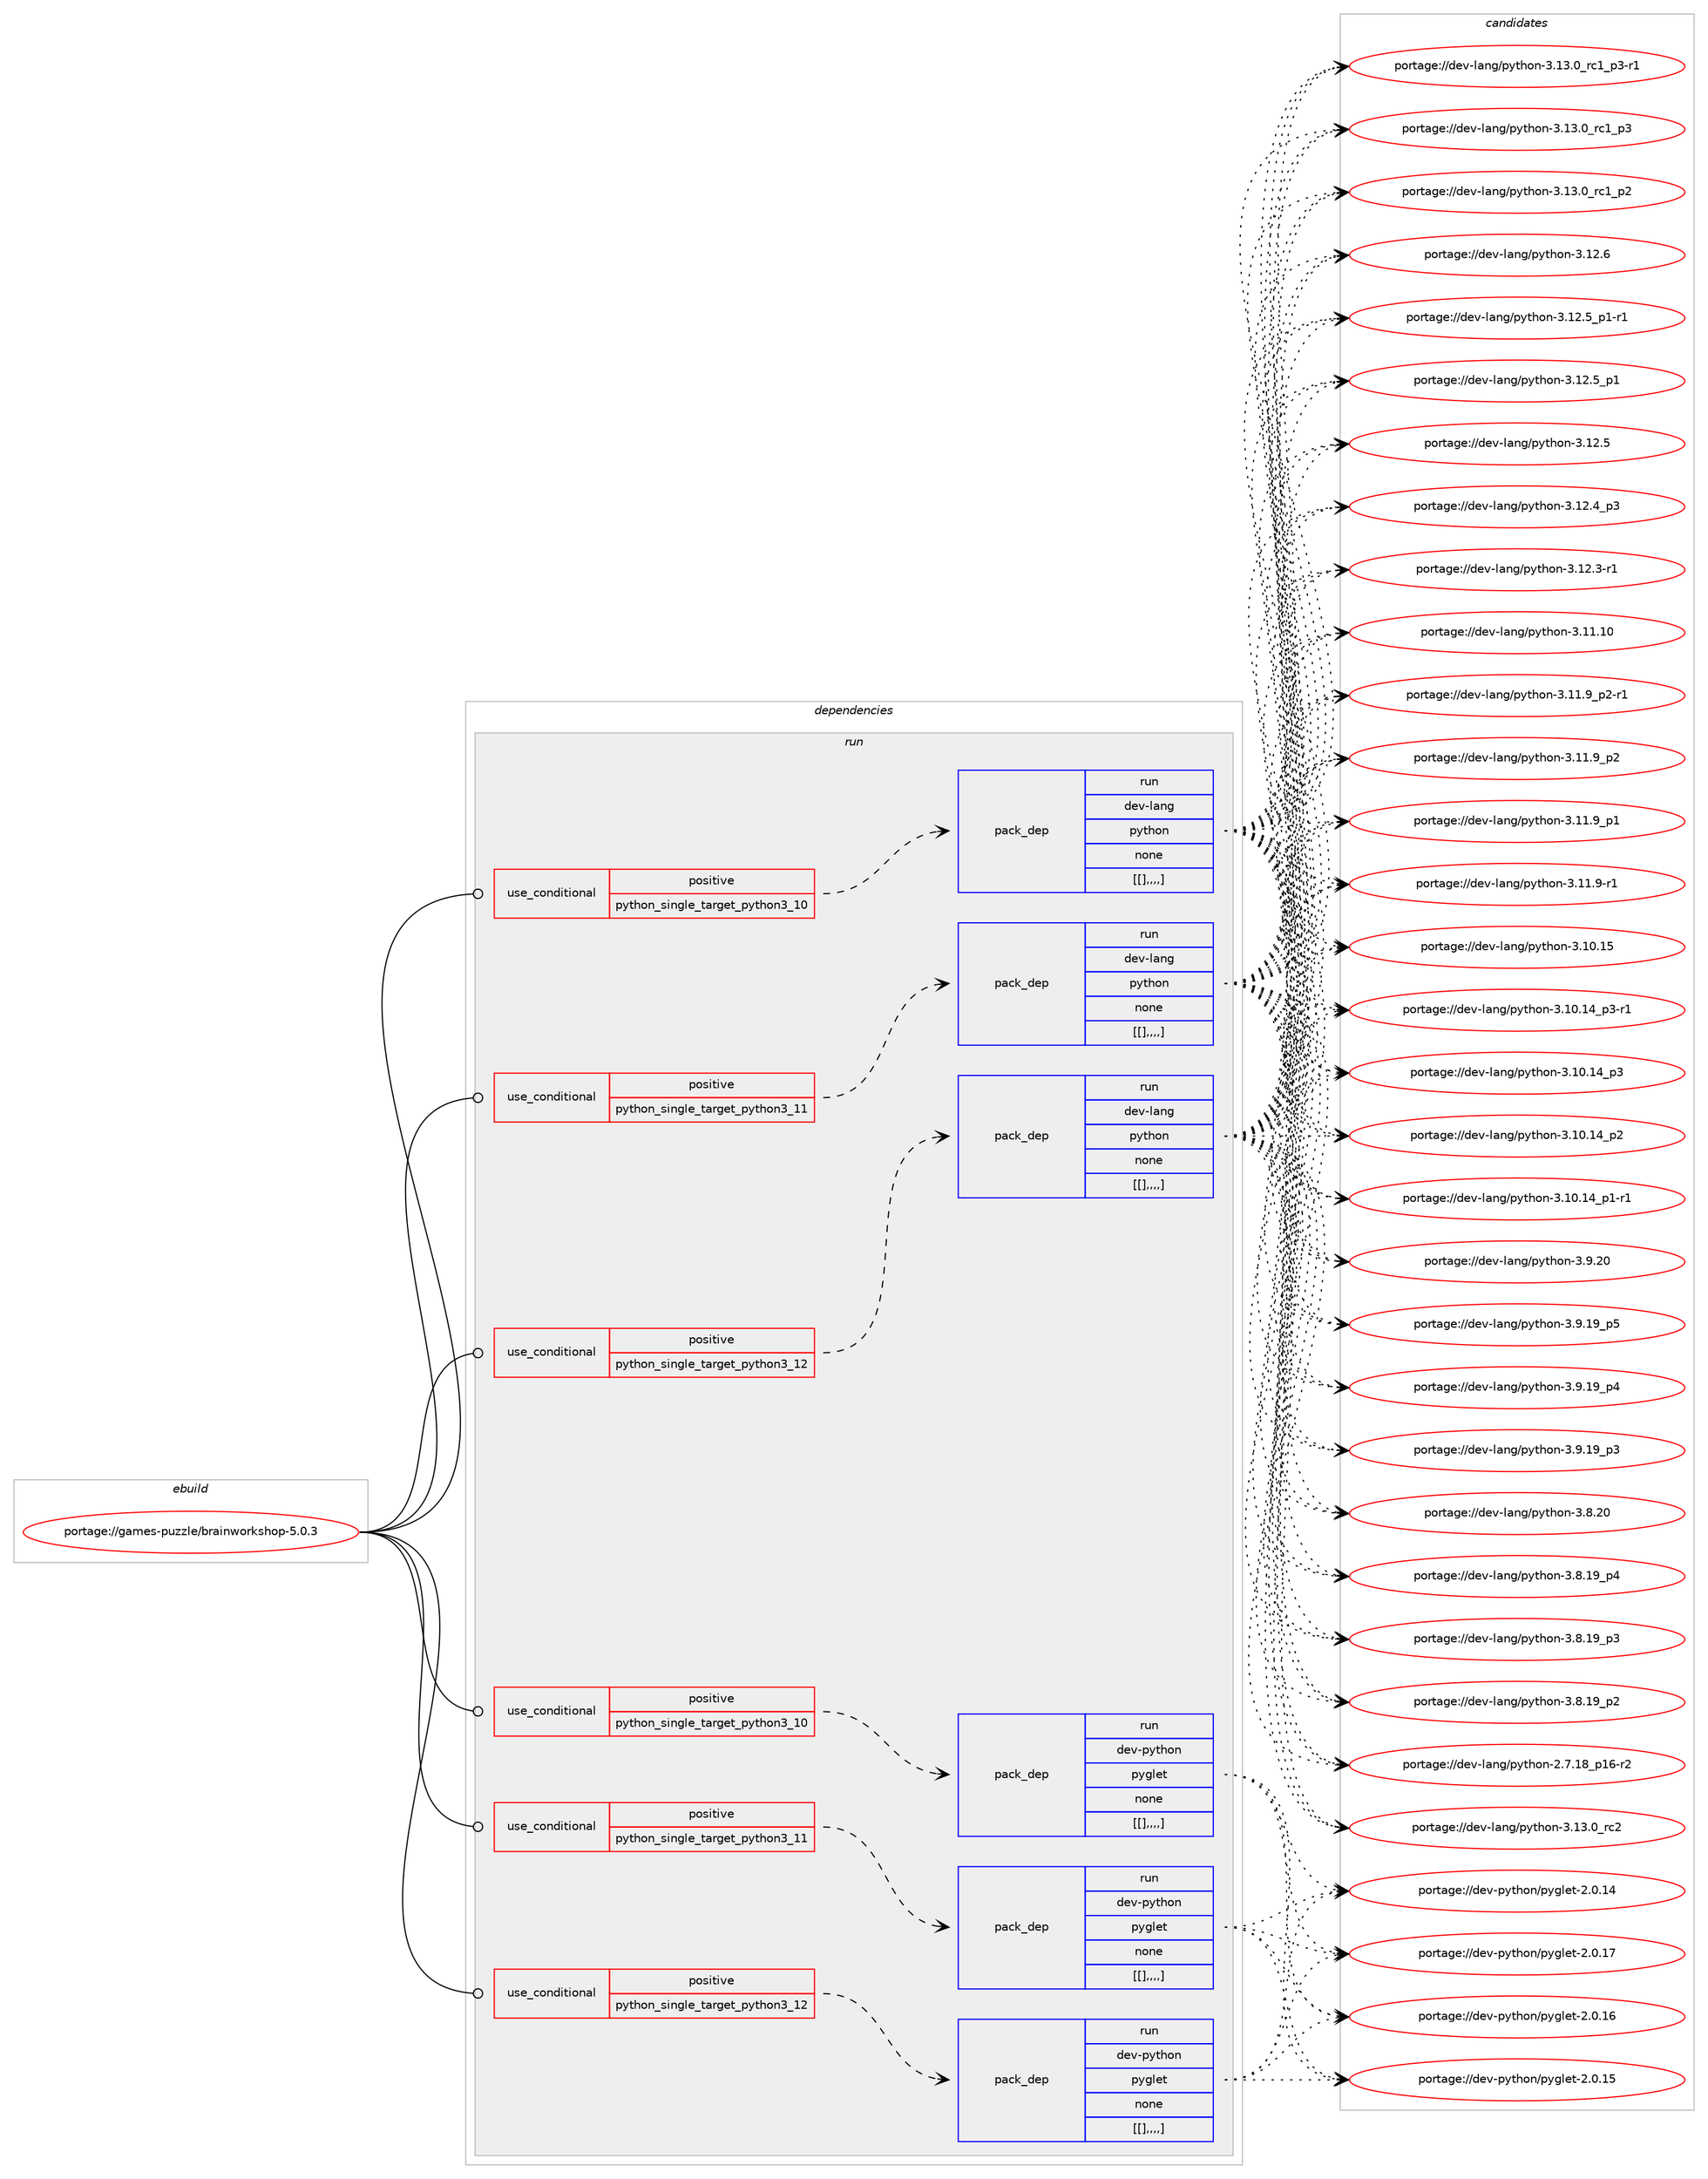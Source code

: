 digraph prolog {

# *************
# Graph options
# *************

newrank=true;
concentrate=true;
compound=true;
graph [rankdir=LR,fontname=Helvetica,fontsize=10,ranksep=1.5];#, ranksep=2.5, nodesep=0.2];
edge  [arrowhead=vee];
node  [fontname=Helvetica,fontsize=10];

# **********
# The ebuild
# **********

subgraph cluster_leftcol {
color=gray;
label=<<i>ebuild</i>>;
id [label="portage://games-puzzle/brainworkshop-5.0.3", color=red, width=4, href="../games-puzzle/brainworkshop-5.0.3.svg"];
}

# ****************
# The dependencies
# ****************

subgraph cluster_midcol {
color=gray;
label=<<i>dependencies</i>>;
subgraph cluster_compile {
fillcolor="#eeeeee";
style=filled;
label=<<i>compile</i>>;
}
subgraph cluster_compileandrun {
fillcolor="#eeeeee";
style=filled;
label=<<i>compile and run</i>>;
}
subgraph cluster_run {
fillcolor="#eeeeee";
style=filled;
label=<<i>run</i>>;
subgraph cond66063 {
dependency235112 [label=<<TABLE BORDER="0" CELLBORDER="1" CELLSPACING="0" CELLPADDING="4"><TR><TD ROWSPAN="3" CELLPADDING="10">use_conditional</TD></TR><TR><TD>positive</TD></TR><TR><TD>python_single_target_python3_10</TD></TR></TABLE>>, shape=none, color=red];
subgraph pack167551 {
dependency235113 [label=<<TABLE BORDER="0" CELLBORDER="1" CELLSPACING="0" CELLPADDING="4" WIDTH="220"><TR><TD ROWSPAN="6" CELLPADDING="30">pack_dep</TD></TR><TR><TD WIDTH="110">run</TD></TR><TR><TD>dev-lang</TD></TR><TR><TD>python</TD></TR><TR><TD>none</TD></TR><TR><TD>[[],,,,]</TD></TR></TABLE>>, shape=none, color=blue];
}
dependency235112:e -> dependency235113:w [weight=20,style="dashed",arrowhead="vee"];
}
id:e -> dependency235112:w [weight=20,style="solid",arrowhead="odot"];
subgraph cond66064 {
dependency235114 [label=<<TABLE BORDER="0" CELLBORDER="1" CELLSPACING="0" CELLPADDING="4"><TR><TD ROWSPAN="3" CELLPADDING="10">use_conditional</TD></TR><TR><TD>positive</TD></TR><TR><TD>python_single_target_python3_10</TD></TR></TABLE>>, shape=none, color=red];
subgraph pack167552 {
dependency235115 [label=<<TABLE BORDER="0" CELLBORDER="1" CELLSPACING="0" CELLPADDING="4" WIDTH="220"><TR><TD ROWSPAN="6" CELLPADDING="30">pack_dep</TD></TR><TR><TD WIDTH="110">run</TD></TR><TR><TD>dev-python</TD></TR><TR><TD>pyglet</TD></TR><TR><TD>none</TD></TR><TR><TD>[[],,,,]</TD></TR></TABLE>>, shape=none, color=blue];
}
dependency235114:e -> dependency235115:w [weight=20,style="dashed",arrowhead="vee"];
}
id:e -> dependency235114:w [weight=20,style="solid",arrowhead="odot"];
subgraph cond66065 {
dependency235116 [label=<<TABLE BORDER="0" CELLBORDER="1" CELLSPACING="0" CELLPADDING="4"><TR><TD ROWSPAN="3" CELLPADDING="10">use_conditional</TD></TR><TR><TD>positive</TD></TR><TR><TD>python_single_target_python3_11</TD></TR></TABLE>>, shape=none, color=red];
subgraph pack167553 {
dependency235117 [label=<<TABLE BORDER="0" CELLBORDER="1" CELLSPACING="0" CELLPADDING="4" WIDTH="220"><TR><TD ROWSPAN="6" CELLPADDING="30">pack_dep</TD></TR><TR><TD WIDTH="110">run</TD></TR><TR><TD>dev-lang</TD></TR><TR><TD>python</TD></TR><TR><TD>none</TD></TR><TR><TD>[[],,,,]</TD></TR></TABLE>>, shape=none, color=blue];
}
dependency235116:e -> dependency235117:w [weight=20,style="dashed",arrowhead="vee"];
}
id:e -> dependency235116:w [weight=20,style="solid",arrowhead="odot"];
subgraph cond66066 {
dependency235118 [label=<<TABLE BORDER="0" CELLBORDER="1" CELLSPACING="0" CELLPADDING="4"><TR><TD ROWSPAN="3" CELLPADDING="10">use_conditional</TD></TR><TR><TD>positive</TD></TR><TR><TD>python_single_target_python3_11</TD></TR></TABLE>>, shape=none, color=red];
subgraph pack167554 {
dependency235119 [label=<<TABLE BORDER="0" CELLBORDER="1" CELLSPACING="0" CELLPADDING="4" WIDTH="220"><TR><TD ROWSPAN="6" CELLPADDING="30">pack_dep</TD></TR><TR><TD WIDTH="110">run</TD></TR><TR><TD>dev-python</TD></TR><TR><TD>pyglet</TD></TR><TR><TD>none</TD></TR><TR><TD>[[],,,,]</TD></TR></TABLE>>, shape=none, color=blue];
}
dependency235118:e -> dependency235119:w [weight=20,style="dashed",arrowhead="vee"];
}
id:e -> dependency235118:w [weight=20,style="solid",arrowhead="odot"];
subgraph cond66067 {
dependency235120 [label=<<TABLE BORDER="0" CELLBORDER="1" CELLSPACING="0" CELLPADDING="4"><TR><TD ROWSPAN="3" CELLPADDING="10">use_conditional</TD></TR><TR><TD>positive</TD></TR><TR><TD>python_single_target_python3_12</TD></TR></TABLE>>, shape=none, color=red];
subgraph pack167555 {
dependency235121 [label=<<TABLE BORDER="0" CELLBORDER="1" CELLSPACING="0" CELLPADDING="4" WIDTH="220"><TR><TD ROWSPAN="6" CELLPADDING="30">pack_dep</TD></TR><TR><TD WIDTH="110">run</TD></TR><TR><TD>dev-lang</TD></TR><TR><TD>python</TD></TR><TR><TD>none</TD></TR><TR><TD>[[],,,,]</TD></TR></TABLE>>, shape=none, color=blue];
}
dependency235120:e -> dependency235121:w [weight=20,style="dashed",arrowhead="vee"];
}
id:e -> dependency235120:w [weight=20,style="solid",arrowhead="odot"];
subgraph cond66068 {
dependency235122 [label=<<TABLE BORDER="0" CELLBORDER="1" CELLSPACING="0" CELLPADDING="4"><TR><TD ROWSPAN="3" CELLPADDING="10">use_conditional</TD></TR><TR><TD>positive</TD></TR><TR><TD>python_single_target_python3_12</TD></TR></TABLE>>, shape=none, color=red];
subgraph pack167556 {
dependency235123 [label=<<TABLE BORDER="0" CELLBORDER="1" CELLSPACING="0" CELLPADDING="4" WIDTH="220"><TR><TD ROWSPAN="6" CELLPADDING="30">pack_dep</TD></TR><TR><TD WIDTH="110">run</TD></TR><TR><TD>dev-python</TD></TR><TR><TD>pyglet</TD></TR><TR><TD>none</TD></TR><TR><TD>[[],,,,]</TD></TR></TABLE>>, shape=none, color=blue];
}
dependency235122:e -> dependency235123:w [weight=20,style="dashed",arrowhead="vee"];
}
id:e -> dependency235122:w [weight=20,style="solid",arrowhead="odot"];
}
}

# **************
# The candidates
# **************

subgraph cluster_choices {
rank=same;
color=gray;
label=<<i>candidates</i>>;

subgraph choice167551 {
color=black;
nodesep=1;
choice10010111845108971101034711212111610411111045514649514648951149950 [label="portage://dev-lang/python-3.13.0_rc2", color=red, width=4,href="../dev-lang/python-3.13.0_rc2.svg"];
choice1001011184510897110103471121211161041111104551464951464895114994995112514511449 [label="portage://dev-lang/python-3.13.0_rc1_p3-r1", color=red, width=4,href="../dev-lang/python-3.13.0_rc1_p3-r1.svg"];
choice100101118451089711010347112121116104111110455146495146489511499499511251 [label="portage://dev-lang/python-3.13.0_rc1_p3", color=red, width=4,href="../dev-lang/python-3.13.0_rc1_p3.svg"];
choice100101118451089711010347112121116104111110455146495146489511499499511250 [label="portage://dev-lang/python-3.13.0_rc1_p2", color=red, width=4,href="../dev-lang/python-3.13.0_rc1_p2.svg"];
choice10010111845108971101034711212111610411111045514649504654 [label="portage://dev-lang/python-3.12.6", color=red, width=4,href="../dev-lang/python-3.12.6.svg"];
choice1001011184510897110103471121211161041111104551464950465395112494511449 [label="portage://dev-lang/python-3.12.5_p1-r1", color=red, width=4,href="../dev-lang/python-3.12.5_p1-r1.svg"];
choice100101118451089711010347112121116104111110455146495046539511249 [label="portage://dev-lang/python-3.12.5_p1", color=red, width=4,href="../dev-lang/python-3.12.5_p1.svg"];
choice10010111845108971101034711212111610411111045514649504653 [label="portage://dev-lang/python-3.12.5", color=red, width=4,href="../dev-lang/python-3.12.5.svg"];
choice100101118451089711010347112121116104111110455146495046529511251 [label="portage://dev-lang/python-3.12.4_p3", color=red, width=4,href="../dev-lang/python-3.12.4_p3.svg"];
choice100101118451089711010347112121116104111110455146495046514511449 [label="portage://dev-lang/python-3.12.3-r1", color=red, width=4,href="../dev-lang/python-3.12.3-r1.svg"];
choice1001011184510897110103471121211161041111104551464949464948 [label="portage://dev-lang/python-3.11.10", color=red, width=4,href="../dev-lang/python-3.11.10.svg"];
choice1001011184510897110103471121211161041111104551464949465795112504511449 [label="portage://dev-lang/python-3.11.9_p2-r1", color=red, width=4,href="../dev-lang/python-3.11.9_p2-r1.svg"];
choice100101118451089711010347112121116104111110455146494946579511250 [label="portage://dev-lang/python-3.11.9_p2", color=red, width=4,href="../dev-lang/python-3.11.9_p2.svg"];
choice100101118451089711010347112121116104111110455146494946579511249 [label="portage://dev-lang/python-3.11.9_p1", color=red, width=4,href="../dev-lang/python-3.11.9_p1.svg"];
choice100101118451089711010347112121116104111110455146494946574511449 [label="portage://dev-lang/python-3.11.9-r1", color=red, width=4,href="../dev-lang/python-3.11.9-r1.svg"];
choice1001011184510897110103471121211161041111104551464948464953 [label="portage://dev-lang/python-3.10.15", color=red, width=4,href="../dev-lang/python-3.10.15.svg"];
choice100101118451089711010347112121116104111110455146494846495295112514511449 [label="portage://dev-lang/python-3.10.14_p3-r1", color=red, width=4,href="../dev-lang/python-3.10.14_p3-r1.svg"];
choice10010111845108971101034711212111610411111045514649484649529511251 [label="portage://dev-lang/python-3.10.14_p3", color=red, width=4,href="../dev-lang/python-3.10.14_p3.svg"];
choice10010111845108971101034711212111610411111045514649484649529511250 [label="portage://dev-lang/python-3.10.14_p2", color=red, width=4,href="../dev-lang/python-3.10.14_p2.svg"];
choice100101118451089711010347112121116104111110455146494846495295112494511449 [label="portage://dev-lang/python-3.10.14_p1-r1", color=red, width=4,href="../dev-lang/python-3.10.14_p1-r1.svg"];
choice10010111845108971101034711212111610411111045514657465048 [label="portage://dev-lang/python-3.9.20", color=red, width=4,href="../dev-lang/python-3.9.20.svg"];
choice100101118451089711010347112121116104111110455146574649579511253 [label="portage://dev-lang/python-3.9.19_p5", color=red, width=4,href="../dev-lang/python-3.9.19_p5.svg"];
choice100101118451089711010347112121116104111110455146574649579511252 [label="portage://dev-lang/python-3.9.19_p4", color=red, width=4,href="../dev-lang/python-3.9.19_p4.svg"];
choice100101118451089711010347112121116104111110455146574649579511251 [label="portage://dev-lang/python-3.9.19_p3", color=red, width=4,href="../dev-lang/python-3.9.19_p3.svg"];
choice10010111845108971101034711212111610411111045514656465048 [label="portage://dev-lang/python-3.8.20", color=red, width=4,href="../dev-lang/python-3.8.20.svg"];
choice100101118451089711010347112121116104111110455146564649579511252 [label="portage://dev-lang/python-3.8.19_p4", color=red, width=4,href="../dev-lang/python-3.8.19_p4.svg"];
choice100101118451089711010347112121116104111110455146564649579511251 [label="portage://dev-lang/python-3.8.19_p3", color=red, width=4,href="../dev-lang/python-3.8.19_p3.svg"];
choice100101118451089711010347112121116104111110455146564649579511250 [label="portage://dev-lang/python-3.8.19_p2", color=red, width=4,href="../dev-lang/python-3.8.19_p2.svg"];
choice100101118451089711010347112121116104111110455046554649569511249544511450 [label="portage://dev-lang/python-2.7.18_p16-r2", color=red, width=4,href="../dev-lang/python-2.7.18_p16-r2.svg"];
dependency235113:e -> choice10010111845108971101034711212111610411111045514649514648951149950:w [style=dotted,weight="100"];
dependency235113:e -> choice1001011184510897110103471121211161041111104551464951464895114994995112514511449:w [style=dotted,weight="100"];
dependency235113:e -> choice100101118451089711010347112121116104111110455146495146489511499499511251:w [style=dotted,weight="100"];
dependency235113:e -> choice100101118451089711010347112121116104111110455146495146489511499499511250:w [style=dotted,weight="100"];
dependency235113:e -> choice10010111845108971101034711212111610411111045514649504654:w [style=dotted,weight="100"];
dependency235113:e -> choice1001011184510897110103471121211161041111104551464950465395112494511449:w [style=dotted,weight="100"];
dependency235113:e -> choice100101118451089711010347112121116104111110455146495046539511249:w [style=dotted,weight="100"];
dependency235113:e -> choice10010111845108971101034711212111610411111045514649504653:w [style=dotted,weight="100"];
dependency235113:e -> choice100101118451089711010347112121116104111110455146495046529511251:w [style=dotted,weight="100"];
dependency235113:e -> choice100101118451089711010347112121116104111110455146495046514511449:w [style=dotted,weight="100"];
dependency235113:e -> choice1001011184510897110103471121211161041111104551464949464948:w [style=dotted,weight="100"];
dependency235113:e -> choice1001011184510897110103471121211161041111104551464949465795112504511449:w [style=dotted,weight="100"];
dependency235113:e -> choice100101118451089711010347112121116104111110455146494946579511250:w [style=dotted,weight="100"];
dependency235113:e -> choice100101118451089711010347112121116104111110455146494946579511249:w [style=dotted,weight="100"];
dependency235113:e -> choice100101118451089711010347112121116104111110455146494946574511449:w [style=dotted,weight="100"];
dependency235113:e -> choice1001011184510897110103471121211161041111104551464948464953:w [style=dotted,weight="100"];
dependency235113:e -> choice100101118451089711010347112121116104111110455146494846495295112514511449:w [style=dotted,weight="100"];
dependency235113:e -> choice10010111845108971101034711212111610411111045514649484649529511251:w [style=dotted,weight="100"];
dependency235113:e -> choice10010111845108971101034711212111610411111045514649484649529511250:w [style=dotted,weight="100"];
dependency235113:e -> choice100101118451089711010347112121116104111110455146494846495295112494511449:w [style=dotted,weight="100"];
dependency235113:e -> choice10010111845108971101034711212111610411111045514657465048:w [style=dotted,weight="100"];
dependency235113:e -> choice100101118451089711010347112121116104111110455146574649579511253:w [style=dotted,weight="100"];
dependency235113:e -> choice100101118451089711010347112121116104111110455146574649579511252:w [style=dotted,weight="100"];
dependency235113:e -> choice100101118451089711010347112121116104111110455146574649579511251:w [style=dotted,weight="100"];
dependency235113:e -> choice10010111845108971101034711212111610411111045514656465048:w [style=dotted,weight="100"];
dependency235113:e -> choice100101118451089711010347112121116104111110455146564649579511252:w [style=dotted,weight="100"];
dependency235113:e -> choice100101118451089711010347112121116104111110455146564649579511251:w [style=dotted,weight="100"];
dependency235113:e -> choice100101118451089711010347112121116104111110455146564649579511250:w [style=dotted,weight="100"];
dependency235113:e -> choice100101118451089711010347112121116104111110455046554649569511249544511450:w [style=dotted,weight="100"];
}
subgraph choice167552 {
color=black;
nodesep=1;
choice100101118451121211161041111104711212110310810111645504648464955 [label="portage://dev-python/pyglet-2.0.17", color=red, width=4,href="../dev-python/pyglet-2.0.17.svg"];
choice100101118451121211161041111104711212110310810111645504648464954 [label="portage://dev-python/pyglet-2.0.16", color=red, width=4,href="../dev-python/pyglet-2.0.16.svg"];
choice100101118451121211161041111104711212110310810111645504648464953 [label="portage://dev-python/pyglet-2.0.15", color=red, width=4,href="../dev-python/pyglet-2.0.15.svg"];
choice100101118451121211161041111104711212110310810111645504648464952 [label="portage://dev-python/pyglet-2.0.14", color=red, width=4,href="../dev-python/pyglet-2.0.14.svg"];
dependency235115:e -> choice100101118451121211161041111104711212110310810111645504648464955:w [style=dotted,weight="100"];
dependency235115:e -> choice100101118451121211161041111104711212110310810111645504648464954:w [style=dotted,weight="100"];
dependency235115:e -> choice100101118451121211161041111104711212110310810111645504648464953:w [style=dotted,weight="100"];
dependency235115:e -> choice100101118451121211161041111104711212110310810111645504648464952:w [style=dotted,weight="100"];
}
subgraph choice167553 {
color=black;
nodesep=1;
choice10010111845108971101034711212111610411111045514649514648951149950 [label="portage://dev-lang/python-3.13.0_rc2", color=red, width=4,href="../dev-lang/python-3.13.0_rc2.svg"];
choice1001011184510897110103471121211161041111104551464951464895114994995112514511449 [label="portage://dev-lang/python-3.13.0_rc1_p3-r1", color=red, width=4,href="../dev-lang/python-3.13.0_rc1_p3-r1.svg"];
choice100101118451089711010347112121116104111110455146495146489511499499511251 [label="portage://dev-lang/python-3.13.0_rc1_p3", color=red, width=4,href="../dev-lang/python-3.13.0_rc1_p3.svg"];
choice100101118451089711010347112121116104111110455146495146489511499499511250 [label="portage://dev-lang/python-3.13.0_rc1_p2", color=red, width=4,href="../dev-lang/python-3.13.0_rc1_p2.svg"];
choice10010111845108971101034711212111610411111045514649504654 [label="portage://dev-lang/python-3.12.6", color=red, width=4,href="../dev-lang/python-3.12.6.svg"];
choice1001011184510897110103471121211161041111104551464950465395112494511449 [label="portage://dev-lang/python-3.12.5_p1-r1", color=red, width=4,href="../dev-lang/python-3.12.5_p1-r1.svg"];
choice100101118451089711010347112121116104111110455146495046539511249 [label="portage://dev-lang/python-3.12.5_p1", color=red, width=4,href="../dev-lang/python-3.12.5_p1.svg"];
choice10010111845108971101034711212111610411111045514649504653 [label="portage://dev-lang/python-3.12.5", color=red, width=4,href="../dev-lang/python-3.12.5.svg"];
choice100101118451089711010347112121116104111110455146495046529511251 [label="portage://dev-lang/python-3.12.4_p3", color=red, width=4,href="../dev-lang/python-3.12.4_p3.svg"];
choice100101118451089711010347112121116104111110455146495046514511449 [label="portage://dev-lang/python-3.12.3-r1", color=red, width=4,href="../dev-lang/python-3.12.3-r1.svg"];
choice1001011184510897110103471121211161041111104551464949464948 [label="portage://dev-lang/python-3.11.10", color=red, width=4,href="../dev-lang/python-3.11.10.svg"];
choice1001011184510897110103471121211161041111104551464949465795112504511449 [label="portage://dev-lang/python-3.11.9_p2-r1", color=red, width=4,href="../dev-lang/python-3.11.9_p2-r1.svg"];
choice100101118451089711010347112121116104111110455146494946579511250 [label="portage://dev-lang/python-3.11.9_p2", color=red, width=4,href="../dev-lang/python-3.11.9_p2.svg"];
choice100101118451089711010347112121116104111110455146494946579511249 [label="portage://dev-lang/python-3.11.9_p1", color=red, width=4,href="../dev-lang/python-3.11.9_p1.svg"];
choice100101118451089711010347112121116104111110455146494946574511449 [label="portage://dev-lang/python-3.11.9-r1", color=red, width=4,href="../dev-lang/python-3.11.9-r1.svg"];
choice1001011184510897110103471121211161041111104551464948464953 [label="portage://dev-lang/python-3.10.15", color=red, width=4,href="../dev-lang/python-3.10.15.svg"];
choice100101118451089711010347112121116104111110455146494846495295112514511449 [label="portage://dev-lang/python-3.10.14_p3-r1", color=red, width=4,href="../dev-lang/python-3.10.14_p3-r1.svg"];
choice10010111845108971101034711212111610411111045514649484649529511251 [label="portage://dev-lang/python-3.10.14_p3", color=red, width=4,href="../dev-lang/python-3.10.14_p3.svg"];
choice10010111845108971101034711212111610411111045514649484649529511250 [label="portage://dev-lang/python-3.10.14_p2", color=red, width=4,href="../dev-lang/python-3.10.14_p2.svg"];
choice100101118451089711010347112121116104111110455146494846495295112494511449 [label="portage://dev-lang/python-3.10.14_p1-r1", color=red, width=4,href="../dev-lang/python-3.10.14_p1-r1.svg"];
choice10010111845108971101034711212111610411111045514657465048 [label="portage://dev-lang/python-3.9.20", color=red, width=4,href="../dev-lang/python-3.9.20.svg"];
choice100101118451089711010347112121116104111110455146574649579511253 [label="portage://dev-lang/python-3.9.19_p5", color=red, width=4,href="../dev-lang/python-3.9.19_p5.svg"];
choice100101118451089711010347112121116104111110455146574649579511252 [label="portage://dev-lang/python-3.9.19_p4", color=red, width=4,href="../dev-lang/python-3.9.19_p4.svg"];
choice100101118451089711010347112121116104111110455146574649579511251 [label="portage://dev-lang/python-3.9.19_p3", color=red, width=4,href="../dev-lang/python-3.9.19_p3.svg"];
choice10010111845108971101034711212111610411111045514656465048 [label="portage://dev-lang/python-3.8.20", color=red, width=4,href="../dev-lang/python-3.8.20.svg"];
choice100101118451089711010347112121116104111110455146564649579511252 [label="portage://dev-lang/python-3.8.19_p4", color=red, width=4,href="../dev-lang/python-3.8.19_p4.svg"];
choice100101118451089711010347112121116104111110455146564649579511251 [label="portage://dev-lang/python-3.8.19_p3", color=red, width=4,href="../dev-lang/python-3.8.19_p3.svg"];
choice100101118451089711010347112121116104111110455146564649579511250 [label="portage://dev-lang/python-3.8.19_p2", color=red, width=4,href="../dev-lang/python-3.8.19_p2.svg"];
choice100101118451089711010347112121116104111110455046554649569511249544511450 [label="portage://dev-lang/python-2.7.18_p16-r2", color=red, width=4,href="../dev-lang/python-2.7.18_p16-r2.svg"];
dependency235117:e -> choice10010111845108971101034711212111610411111045514649514648951149950:w [style=dotted,weight="100"];
dependency235117:e -> choice1001011184510897110103471121211161041111104551464951464895114994995112514511449:w [style=dotted,weight="100"];
dependency235117:e -> choice100101118451089711010347112121116104111110455146495146489511499499511251:w [style=dotted,weight="100"];
dependency235117:e -> choice100101118451089711010347112121116104111110455146495146489511499499511250:w [style=dotted,weight="100"];
dependency235117:e -> choice10010111845108971101034711212111610411111045514649504654:w [style=dotted,weight="100"];
dependency235117:e -> choice1001011184510897110103471121211161041111104551464950465395112494511449:w [style=dotted,weight="100"];
dependency235117:e -> choice100101118451089711010347112121116104111110455146495046539511249:w [style=dotted,weight="100"];
dependency235117:e -> choice10010111845108971101034711212111610411111045514649504653:w [style=dotted,weight="100"];
dependency235117:e -> choice100101118451089711010347112121116104111110455146495046529511251:w [style=dotted,weight="100"];
dependency235117:e -> choice100101118451089711010347112121116104111110455146495046514511449:w [style=dotted,weight="100"];
dependency235117:e -> choice1001011184510897110103471121211161041111104551464949464948:w [style=dotted,weight="100"];
dependency235117:e -> choice1001011184510897110103471121211161041111104551464949465795112504511449:w [style=dotted,weight="100"];
dependency235117:e -> choice100101118451089711010347112121116104111110455146494946579511250:w [style=dotted,weight="100"];
dependency235117:e -> choice100101118451089711010347112121116104111110455146494946579511249:w [style=dotted,weight="100"];
dependency235117:e -> choice100101118451089711010347112121116104111110455146494946574511449:w [style=dotted,weight="100"];
dependency235117:e -> choice1001011184510897110103471121211161041111104551464948464953:w [style=dotted,weight="100"];
dependency235117:e -> choice100101118451089711010347112121116104111110455146494846495295112514511449:w [style=dotted,weight="100"];
dependency235117:e -> choice10010111845108971101034711212111610411111045514649484649529511251:w [style=dotted,weight="100"];
dependency235117:e -> choice10010111845108971101034711212111610411111045514649484649529511250:w [style=dotted,weight="100"];
dependency235117:e -> choice100101118451089711010347112121116104111110455146494846495295112494511449:w [style=dotted,weight="100"];
dependency235117:e -> choice10010111845108971101034711212111610411111045514657465048:w [style=dotted,weight="100"];
dependency235117:e -> choice100101118451089711010347112121116104111110455146574649579511253:w [style=dotted,weight="100"];
dependency235117:e -> choice100101118451089711010347112121116104111110455146574649579511252:w [style=dotted,weight="100"];
dependency235117:e -> choice100101118451089711010347112121116104111110455146574649579511251:w [style=dotted,weight="100"];
dependency235117:e -> choice10010111845108971101034711212111610411111045514656465048:w [style=dotted,weight="100"];
dependency235117:e -> choice100101118451089711010347112121116104111110455146564649579511252:w [style=dotted,weight="100"];
dependency235117:e -> choice100101118451089711010347112121116104111110455146564649579511251:w [style=dotted,weight="100"];
dependency235117:e -> choice100101118451089711010347112121116104111110455146564649579511250:w [style=dotted,weight="100"];
dependency235117:e -> choice100101118451089711010347112121116104111110455046554649569511249544511450:w [style=dotted,weight="100"];
}
subgraph choice167554 {
color=black;
nodesep=1;
choice100101118451121211161041111104711212110310810111645504648464955 [label="portage://dev-python/pyglet-2.0.17", color=red, width=4,href="../dev-python/pyglet-2.0.17.svg"];
choice100101118451121211161041111104711212110310810111645504648464954 [label="portage://dev-python/pyglet-2.0.16", color=red, width=4,href="../dev-python/pyglet-2.0.16.svg"];
choice100101118451121211161041111104711212110310810111645504648464953 [label="portage://dev-python/pyglet-2.0.15", color=red, width=4,href="../dev-python/pyglet-2.0.15.svg"];
choice100101118451121211161041111104711212110310810111645504648464952 [label="portage://dev-python/pyglet-2.0.14", color=red, width=4,href="../dev-python/pyglet-2.0.14.svg"];
dependency235119:e -> choice100101118451121211161041111104711212110310810111645504648464955:w [style=dotted,weight="100"];
dependency235119:e -> choice100101118451121211161041111104711212110310810111645504648464954:w [style=dotted,weight="100"];
dependency235119:e -> choice100101118451121211161041111104711212110310810111645504648464953:w [style=dotted,weight="100"];
dependency235119:e -> choice100101118451121211161041111104711212110310810111645504648464952:w [style=dotted,weight="100"];
}
subgraph choice167555 {
color=black;
nodesep=1;
choice10010111845108971101034711212111610411111045514649514648951149950 [label="portage://dev-lang/python-3.13.0_rc2", color=red, width=4,href="../dev-lang/python-3.13.0_rc2.svg"];
choice1001011184510897110103471121211161041111104551464951464895114994995112514511449 [label="portage://dev-lang/python-3.13.0_rc1_p3-r1", color=red, width=4,href="../dev-lang/python-3.13.0_rc1_p3-r1.svg"];
choice100101118451089711010347112121116104111110455146495146489511499499511251 [label="portage://dev-lang/python-3.13.0_rc1_p3", color=red, width=4,href="../dev-lang/python-3.13.0_rc1_p3.svg"];
choice100101118451089711010347112121116104111110455146495146489511499499511250 [label="portage://dev-lang/python-3.13.0_rc1_p2", color=red, width=4,href="../dev-lang/python-3.13.0_rc1_p2.svg"];
choice10010111845108971101034711212111610411111045514649504654 [label="portage://dev-lang/python-3.12.6", color=red, width=4,href="../dev-lang/python-3.12.6.svg"];
choice1001011184510897110103471121211161041111104551464950465395112494511449 [label="portage://dev-lang/python-3.12.5_p1-r1", color=red, width=4,href="../dev-lang/python-3.12.5_p1-r1.svg"];
choice100101118451089711010347112121116104111110455146495046539511249 [label="portage://dev-lang/python-3.12.5_p1", color=red, width=4,href="../dev-lang/python-3.12.5_p1.svg"];
choice10010111845108971101034711212111610411111045514649504653 [label="portage://dev-lang/python-3.12.5", color=red, width=4,href="../dev-lang/python-3.12.5.svg"];
choice100101118451089711010347112121116104111110455146495046529511251 [label="portage://dev-lang/python-3.12.4_p3", color=red, width=4,href="../dev-lang/python-3.12.4_p3.svg"];
choice100101118451089711010347112121116104111110455146495046514511449 [label="portage://dev-lang/python-3.12.3-r1", color=red, width=4,href="../dev-lang/python-3.12.3-r1.svg"];
choice1001011184510897110103471121211161041111104551464949464948 [label="portage://dev-lang/python-3.11.10", color=red, width=4,href="../dev-lang/python-3.11.10.svg"];
choice1001011184510897110103471121211161041111104551464949465795112504511449 [label="portage://dev-lang/python-3.11.9_p2-r1", color=red, width=4,href="../dev-lang/python-3.11.9_p2-r1.svg"];
choice100101118451089711010347112121116104111110455146494946579511250 [label="portage://dev-lang/python-3.11.9_p2", color=red, width=4,href="../dev-lang/python-3.11.9_p2.svg"];
choice100101118451089711010347112121116104111110455146494946579511249 [label="portage://dev-lang/python-3.11.9_p1", color=red, width=4,href="../dev-lang/python-3.11.9_p1.svg"];
choice100101118451089711010347112121116104111110455146494946574511449 [label="portage://dev-lang/python-3.11.9-r1", color=red, width=4,href="../dev-lang/python-3.11.9-r1.svg"];
choice1001011184510897110103471121211161041111104551464948464953 [label="portage://dev-lang/python-3.10.15", color=red, width=4,href="../dev-lang/python-3.10.15.svg"];
choice100101118451089711010347112121116104111110455146494846495295112514511449 [label="portage://dev-lang/python-3.10.14_p3-r1", color=red, width=4,href="../dev-lang/python-3.10.14_p3-r1.svg"];
choice10010111845108971101034711212111610411111045514649484649529511251 [label="portage://dev-lang/python-3.10.14_p3", color=red, width=4,href="../dev-lang/python-3.10.14_p3.svg"];
choice10010111845108971101034711212111610411111045514649484649529511250 [label="portage://dev-lang/python-3.10.14_p2", color=red, width=4,href="../dev-lang/python-3.10.14_p2.svg"];
choice100101118451089711010347112121116104111110455146494846495295112494511449 [label="portage://dev-lang/python-3.10.14_p1-r1", color=red, width=4,href="../dev-lang/python-3.10.14_p1-r1.svg"];
choice10010111845108971101034711212111610411111045514657465048 [label="portage://dev-lang/python-3.9.20", color=red, width=4,href="../dev-lang/python-3.9.20.svg"];
choice100101118451089711010347112121116104111110455146574649579511253 [label="portage://dev-lang/python-3.9.19_p5", color=red, width=4,href="../dev-lang/python-3.9.19_p5.svg"];
choice100101118451089711010347112121116104111110455146574649579511252 [label="portage://dev-lang/python-3.9.19_p4", color=red, width=4,href="../dev-lang/python-3.9.19_p4.svg"];
choice100101118451089711010347112121116104111110455146574649579511251 [label="portage://dev-lang/python-3.9.19_p3", color=red, width=4,href="../dev-lang/python-3.9.19_p3.svg"];
choice10010111845108971101034711212111610411111045514656465048 [label="portage://dev-lang/python-3.8.20", color=red, width=4,href="../dev-lang/python-3.8.20.svg"];
choice100101118451089711010347112121116104111110455146564649579511252 [label="portage://dev-lang/python-3.8.19_p4", color=red, width=4,href="../dev-lang/python-3.8.19_p4.svg"];
choice100101118451089711010347112121116104111110455146564649579511251 [label="portage://dev-lang/python-3.8.19_p3", color=red, width=4,href="../dev-lang/python-3.8.19_p3.svg"];
choice100101118451089711010347112121116104111110455146564649579511250 [label="portage://dev-lang/python-3.8.19_p2", color=red, width=4,href="../dev-lang/python-3.8.19_p2.svg"];
choice100101118451089711010347112121116104111110455046554649569511249544511450 [label="portage://dev-lang/python-2.7.18_p16-r2", color=red, width=4,href="../dev-lang/python-2.7.18_p16-r2.svg"];
dependency235121:e -> choice10010111845108971101034711212111610411111045514649514648951149950:w [style=dotted,weight="100"];
dependency235121:e -> choice1001011184510897110103471121211161041111104551464951464895114994995112514511449:w [style=dotted,weight="100"];
dependency235121:e -> choice100101118451089711010347112121116104111110455146495146489511499499511251:w [style=dotted,weight="100"];
dependency235121:e -> choice100101118451089711010347112121116104111110455146495146489511499499511250:w [style=dotted,weight="100"];
dependency235121:e -> choice10010111845108971101034711212111610411111045514649504654:w [style=dotted,weight="100"];
dependency235121:e -> choice1001011184510897110103471121211161041111104551464950465395112494511449:w [style=dotted,weight="100"];
dependency235121:e -> choice100101118451089711010347112121116104111110455146495046539511249:w [style=dotted,weight="100"];
dependency235121:e -> choice10010111845108971101034711212111610411111045514649504653:w [style=dotted,weight="100"];
dependency235121:e -> choice100101118451089711010347112121116104111110455146495046529511251:w [style=dotted,weight="100"];
dependency235121:e -> choice100101118451089711010347112121116104111110455146495046514511449:w [style=dotted,weight="100"];
dependency235121:e -> choice1001011184510897110103471121211161041111104551464949464948:w [style=dotted,weight="100"];
dependency235121:e -> choice1001011184510897110103471121211161041111104551464949465795112504511449:w [style=dotted,weight="100"];
dependency235121:e -> choice100101118451089711010347112121116104111110455146494946579511250:w [style=dotted,weight="100"];
dependency235121:e -> choice100101118451089711010347112121116104111110455146494946579511249:w [style=dotted,weight="100"];
dependency235121:e -> choice100101118451089711010347112121116104111110455146494946574511449:w [style=dotted,weight="100"];
dependency235121:e -> choice1001011184510897110103471121211161041111104551464948464953:w [style=dotted,weight="100"];
dependency235121:e -> choice100101118451089711010347112121116104111110455146494846495295112514511449:w [style=dotted,weight="100"];
dependency235121:e -> choice10010111845108971101034711212111610411111045514649484649529511251:w [style=dotted,weight="100"];
dependency235121:e -> choice10010111845108971101034711212111610411111045514649484649529511250:w [style=dotted,weight="100"];
dependency235121:e -> choice100101118451089711010347112121116104111110455146494846495295112494511449:w [style=dotted,weight="100"];
dependency235121:e -> choice10010111845108971101034711212111610411111045514657465048:w [style=dotted,weight="100"];
dependency235121:e -> choice100101118451089711010347112121116104111110455146574649579511253:w [style=dotted,weight="100"];
dependency235121:e -> choice100101118451089711010347112121116104111110455146574649579511252:w [style=dotted,weight="100"];
dependency235121:e -> choice100101118451089711010347112121116104111110455146574649579511251:w [style=dotted,weight="100"];
dependency235121:e -> choice10010111845108971101034711212111610411111045514656465048:w [style=dotted,weight="100"];
dependency235121:e -> choice100101118451089711010347112121116104111110455146564649579511252:w [style=dotted,weight="100"];
dependency235121:e -> choice100101118451089711010347112121116104111110455146564649579511251:w [style=dotted,weight="100"];
dependency235121:e -> choice100101118451089711010347112121116104111110455146564649579511250:w [style=dotted,weight="100"];
dependency235121:e -> choice100101118451089711010347112121116104111110455046554649569511249544511450:w [style=dotted,weight="100"];
}
subgraph choice167556 {
color=black;
nodesep=1;
choice100101118451121211161041111104711212110310810111645504648464955 [label="portage://dev-python/pyglet-2.0.17", color=red, width=4,href="../dev-python/pyglet-2.0.17.svg"];
choice100101118451121211161041111104711212110310810111645504648464954 [label="portage://dev-python/pyglet-2.0.16", color=red, width=4,href="../dev-python/pyglet-2.0.16.svg"];
choice100101118451121211161041111104711212110310810111645504648464953 [label="portage://dev-python/pyglet-2.0.15", color=red, width=4,href="../dev-python/pyglet-2.0.15.svg"];
choice100101118451121211161041111104711212110310810111645504648464952 [label="portage://dev-python/pyglet-2.0.14", color=red, width=4,href="../dev-python/pyglet-2.0.14.svg"];
dependency235123:e -> choice100101118451121211161041111104711212110310810111645504648464955:w [style=dotted,weight="100"];
dependency235123:e -> choice100101118451121211161041111104711212110310810111645504648464954:w [style=dotted,weight="100"];
dependency235123:e -> choice100101118451121211161041111104711212110310810111645504648464953:w [style=dotted,weight="100"];
dependency235123:e -> choice100101118451121211161041111104711212110310810111645504648464952:w [style=dotted,weight="100"];
}
}

}
